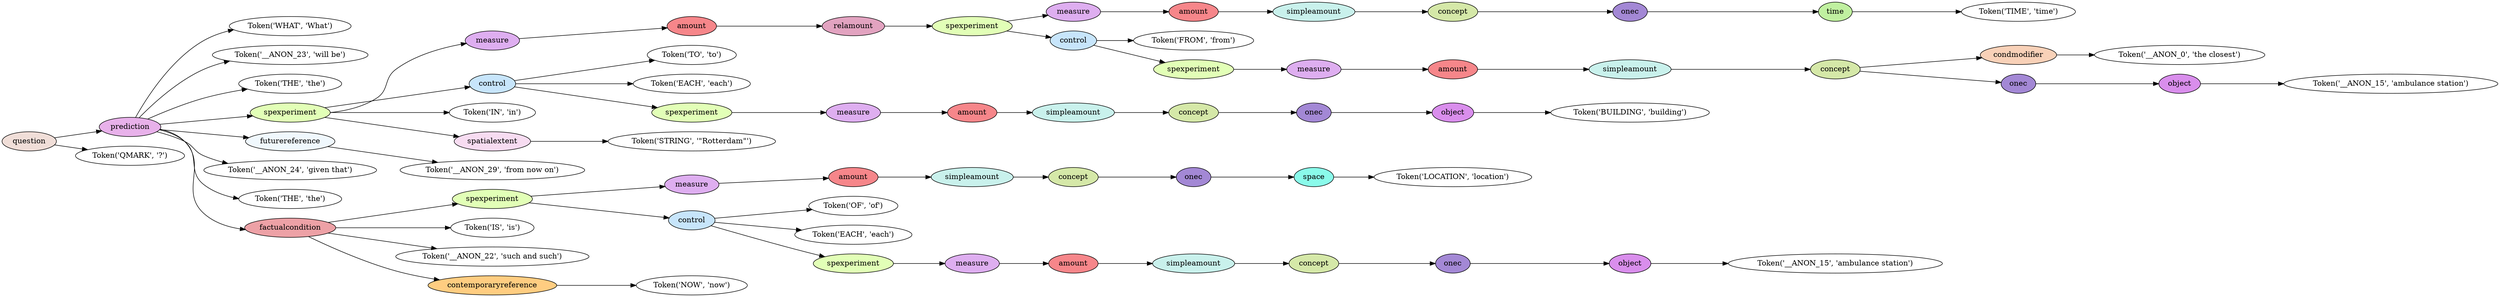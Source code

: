 digraph G {
rankdir=LR;
0 [label="Token('WHAT', 'What')"];
1 [label="Token('__ANON_23', 'will be')"];
2 [label="Token('THE', 'the')"];
3 [label="Token('TIME', 'time')"];
4 [fillcolor="#c0f0a0", label=time, style=filled];
4 -> 3;
5 [fillcolor="#a388d5", label=onec, style=filled];
5 -> 4;
6 [fillcolor="#d5e8a8", label=concept, style=filled];
6 -> 5;
7 [fillcolor="#c9f1ec", label=simpleamount, style=filled];
7 -> 6;
8 [fillcolor="#f6868a", label=amount, style=filled];
8 -> 7;
9 [fillcolor="#deaef0", label=measure, style=filled];
9 -> 8;
10 [label="Token('FROM', 'from')"];
11 [label="Token('__ANON_0', 'the closest')"];
12 [fillcolor="#f8d1b8", label=condmodifier, style=filled];
12 -> 11;
13 [label="Token('__ANON_15', 'ambulance station')"];
14 [fillcolor="#d98eec", label=object, style=filled];
14 -> 13;
15 [fillcolor="#a388d5", label=onec, style=filled];
15 -> 14;
16 [fillcolor="#d5e8a8", label=concept, style=filled];
16 -> 12;
16 -> 15;
17 [fillcolor="#c9f1ec", label=simpleamount, style=filled];
17 -> 16;
18 [fillcolor="#f6868a", label=amount, style=filled];
18 -> 17;
19 [fillcolor="#deaef0", label=measure, style=filled];
19 -> 18;
20 [fillcolor="#e2ffb7", label=spexperiment, style=filled];
20 -> 19;
21 [fillcolor="#c7e5fb", label=control, style=filled];
21 -> 10;
21 -> 20;
22 [fillcolor="#e2ffb7", label=spexperiment, style=filled];
22 -> 9;
22 -> 21;
23 [fillcolor="#e2a3c0", label=relamount, style=filled];
23 -> 22;
24 [fillcolor="#f6868a", label=amount, style=filled];
24 -> 23;
25 [fillcolor="#deaef0", label=measure, style=filled];
25 -> 24;
26 [label="Token('TO', 'to')"];
27 [label="Token('EACH', 'each')"];
28 [label="Token('BUILDING', 'building')"];
29 [fillcolor="#d98eec", label=object, style=filled];
29 -> 28;
30 [fillcolor="#a388d5", label=onec, style=filled];
30 -> 29;
31 [fillcolor="#d5e8a8", label=concept, style=filled];
31 -> 30;
32 [fillcolor="#c9f1ec", label=simpleamount, style=filled];
32 -> 31;
33 [fillcolor="#f6868a", label=amount, style=filled];
33 -> 32;
34 [fillcolor="#deaef0", label=measure, style=filled];
34 -> 33;
35 [fillcolor="#e2ffb7", label=spexperiment, style=filled];
35 -> 34;
36 [fillcolor="#c7e5fb", label=control, style=filled];
36 -> 26;
36 -> 27;
36 -> 35;
37 [label="Token('IN', 'in')"];
38 [label="Token('STRING', '\"Rotterdam\"')"];
39 [fillcolor="#f7dcf1", label=spatialextent, style=filled];
39 -> 38;
40 [fillcolor="#e2ffb7", label=spexperiment, style=filled];
40 -> 25;
40 -> 36;
40 -> 37;
40 -> 39;
41 [label="Token('__ANON_29', 'from now on')"];
42 [fillcolor="#f0f8fd", label=futurereference, style=filled];
42 -> 41;
43 [label="Token('__ANON_24', 'given that')"];
44 [label="Token('THE', 'the')"];
45 [label="Token('LOCATION', 'location')"];
46 [fillcolor="#8afaea", label=space, style=filled];
46 -> 45;
47 [fillcolor="#a388d5", label=onec, style=filled];
47 -> 46;
48 [fillcolor="#d5e8a8", label=concept, style=filled];
48 -> 47;
49 [fillcolor="#c9f1ec", label=simpleamount, style=filled];
49 -> 48;
50 [fillcolor="#f6868a", label=amount, style=filled];
50 -> 49;
51 [fillcolor="#deaef0", label=measure, style=filled];
51 -> 50;
52 [label="Token('OF', 'of')"];
53 [label="Token('EACH', 'each')"];
54 [label="Token('__ANON_15', 'ambulance station')"];
55 [fillcolor="#d98eec", label=object, style=filled];
55 -> 54;
56 [fillcolor="#a388d5", label=onec, style=filled];
56 -> 55;
57 [fillcolor="#d5e8a8", label=concept, style=filled];
57 -> 56;
58 [fillcolor="#c9f1ec", label=simpleamount, style=filled];
58 -> 57;
59 [fillcolor="#f6868a", label=amount, style=filled];
59 -> 58;
60 [fillcolor="#deaef0", label=measure, style=filled];
60 -> 59;
61 [fillcolor="#e2ffb7", label=spexperiment, style=filled];
61 -> 60;
62 [fillcolor="#c7e5fb", label=control, style=filled];
62 -> 52;
62 -> 53;
62 -> 61;
63 [fillcolor="#e2ffb7", label=spexperiment, style=filled];
63 -> 51;
63 -> 62;
64 [label="Token('IS', 'is')"];
65 [label="Token('__ANON_22', 'such and such')"];
66 [label="Token('NOW', 'now')"];
67 [fillcolor="#ffcd81", label=contemporaryreference, style=filled];
67 -> 66;
68 [fillcolor="#eda1a6", label=factualcondition, style=filled];
68 -> 63;
68 -> 64;
68 -> 65;
68 -> 67;
69 [fillcolor="#e8b1ea", label=prediction, style=filled];
69 -> 0;
69 -> 1;
69 -> 2;
69 -> 40;
69 -> 42;
69 -> 43;
69 -> 44;
69 -> 68;
70 [label="Token('QMARK', '?')"];
71 [fillcolor="#f0ded8", label=question, style=filled];
71 -> 69;
71 -> 70;
}
